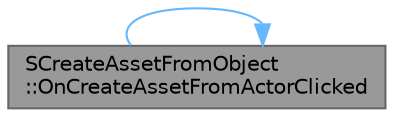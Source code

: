 digraph "SCreateAssetFromObject::OnCreateAssetFromActorClicked"
{
 // INTERACTIVE_SVG=YES
 // LATEX_PDF_SIZE
  bgcolor="transparent";
  edge [fontname=Helvetica,fontsize=10,labelfontname=Helvetica,labelfontsize=10];
  node [fontname=Helvetica,fontsize=10,shape=box,height=0.2,width=0.4];
  rankdir="RL";
  Node1 [id="Node000001",label="SCreateAssetFromObject\l::OnCreateAssetFromActorClicked",height=0.2,width=0.4,color="gray40", fillcolor="grey60", style="filled", fontcolor="black",tooltip="Callback when the \"create asset\" button is clicked."];
  Node1 -> Node1 [id="edge1_Node000001_Node000001",dir="back",color="steelblue1",style="solid",tooltip=" "];
}
